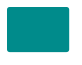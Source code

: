@startuml

skinparam ClassBackgroundColor #DarkCyan
skinparam ClassFontColor #DarkCyan
skinparam ClassBorderColor #DarkCyan

skinparam ClassStereotypeFontSize 0
skinparam CircledCharacterFontSize 0
skinparam CircledCharacterRadius 0
skinparam ClassBorderThickness 0
skinparam Shadowing false

class Dummy

@enduml